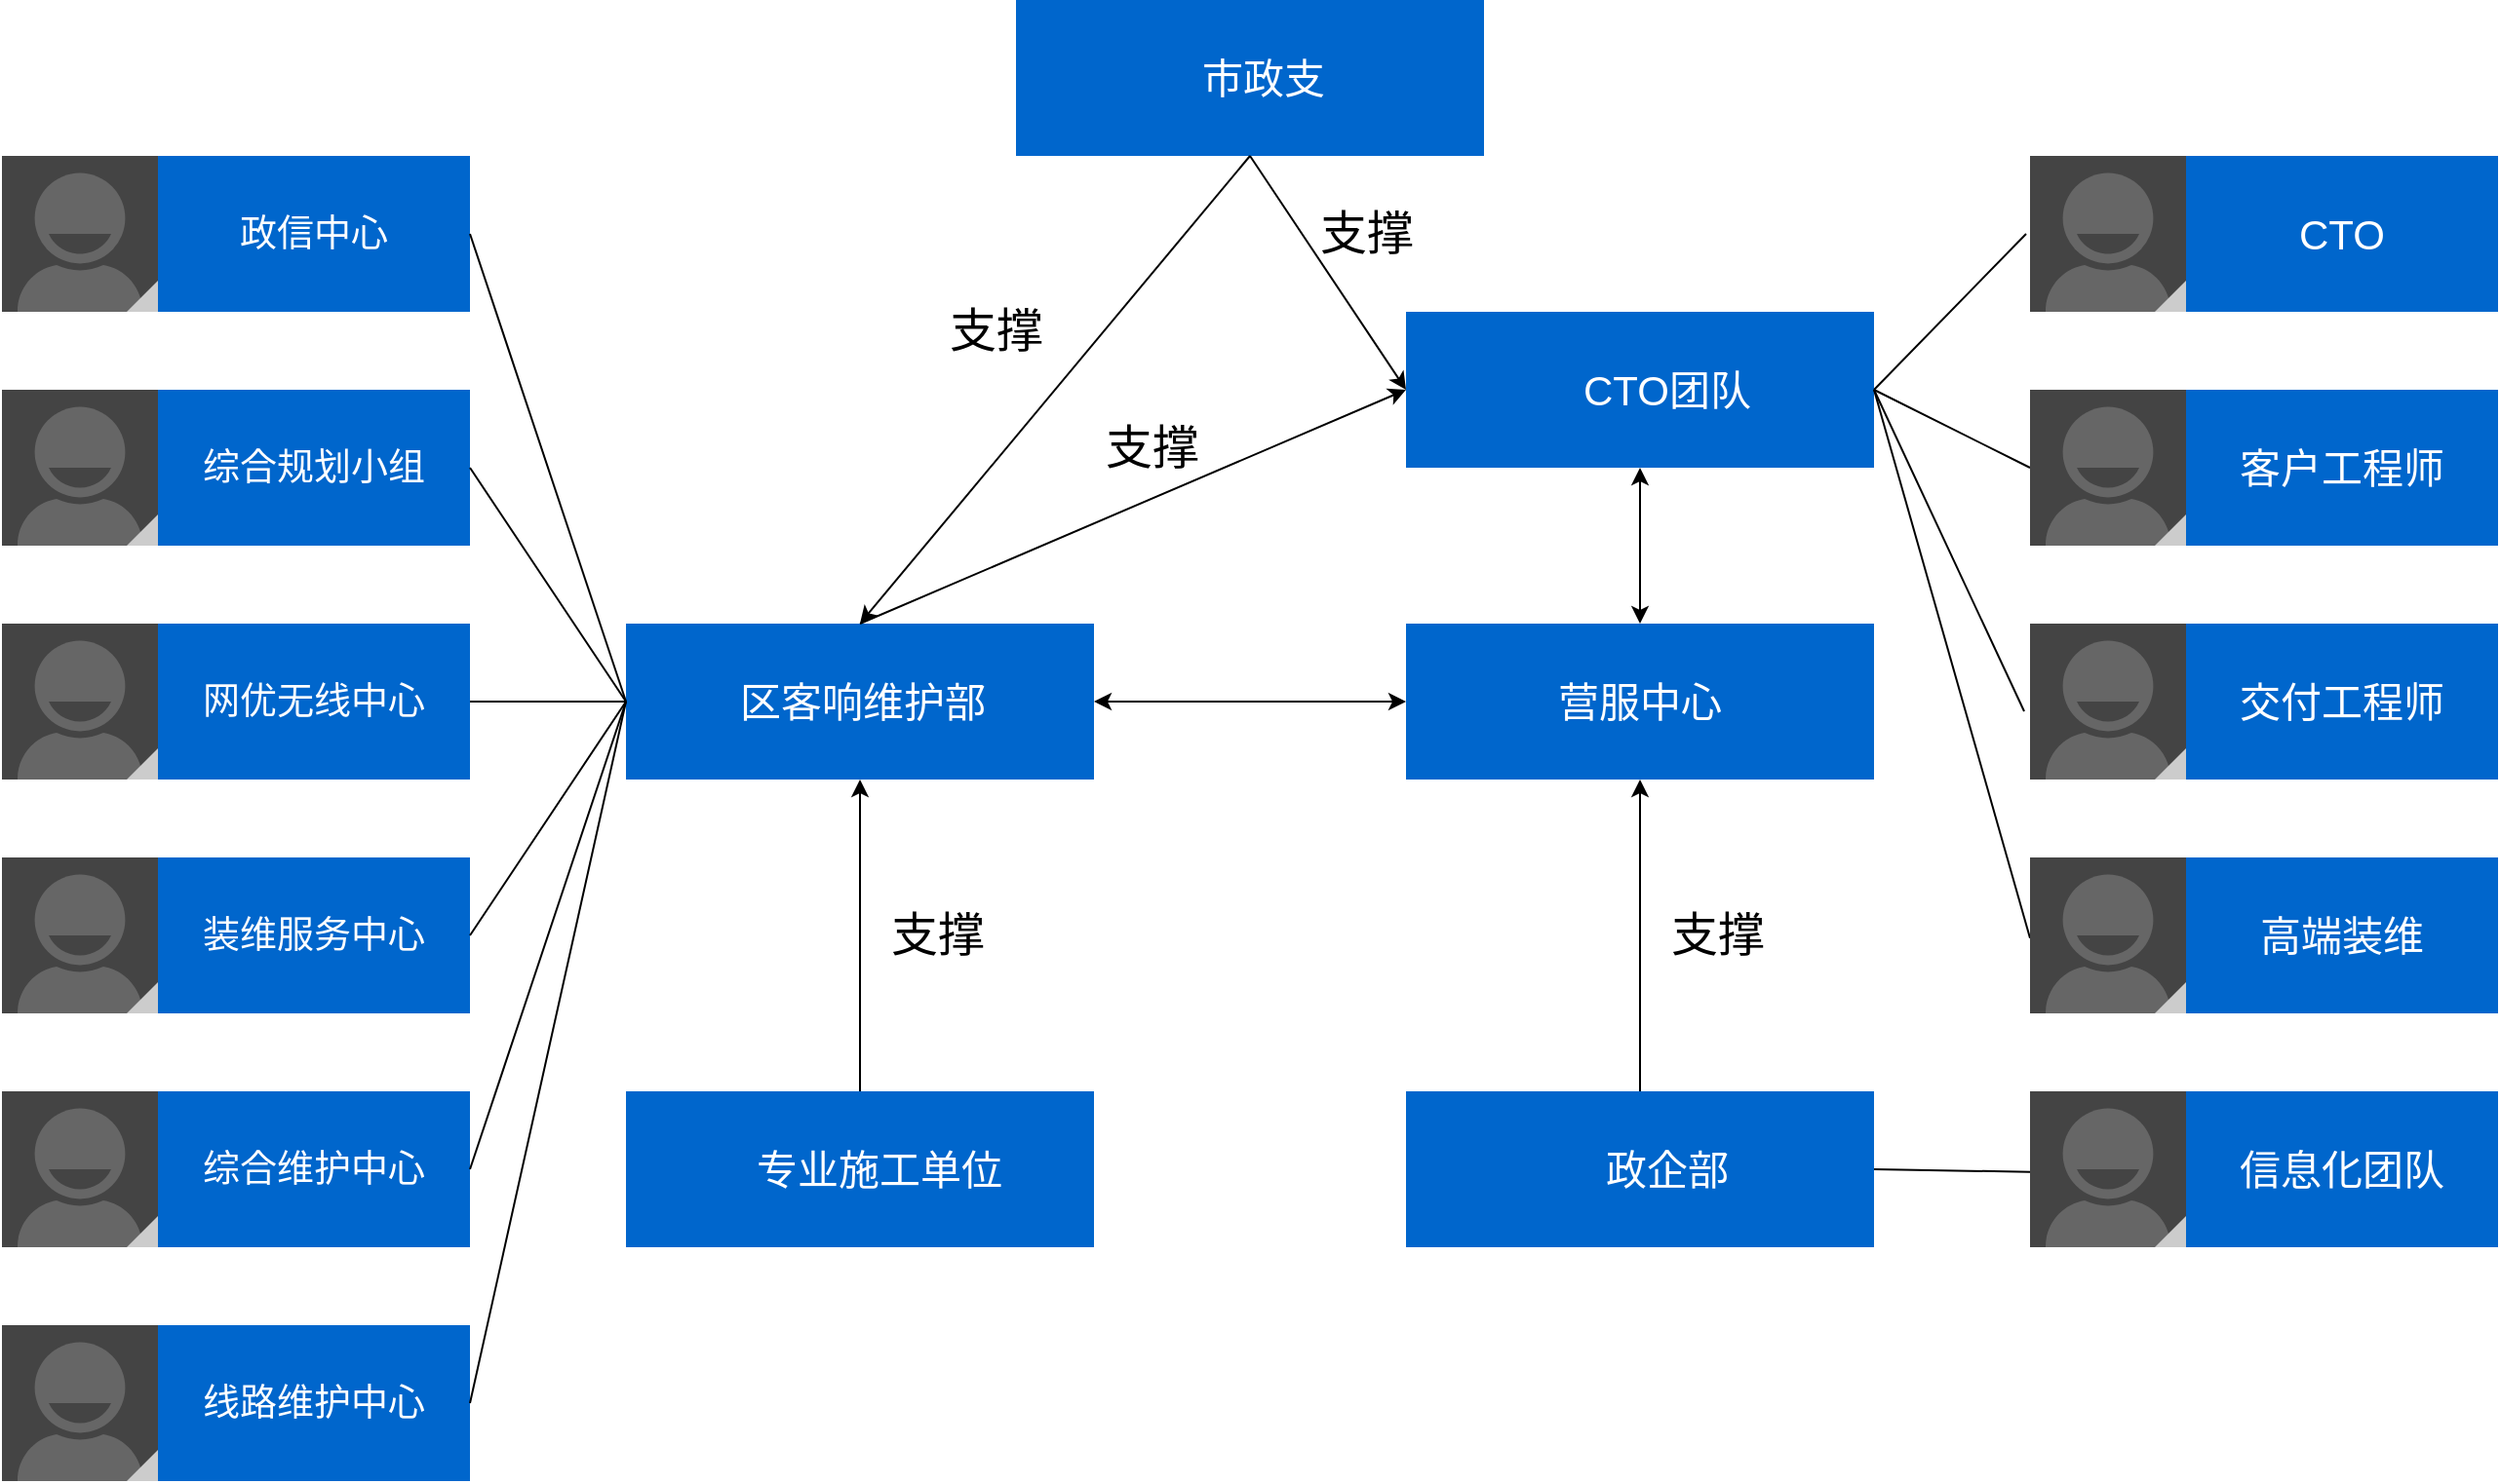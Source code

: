 <mxfile version="14.7.6" type="github"><diagram id="mZoeGFBJd2qPmY7S9i2l" name="第 1 页"><mxGraphModel dx="2222" dy="761" grid="0" gridSize="10" guides="0" tooltips="1" connect="1" arrows="1" fold="1" page="0" pageScale="1" pageWidth="827" pageHeight="1169" math="0" shadow="0"><root><mxCell id="0"/><mxCell id="1" parent="0"/><mxCell id="Q5Fud4AHKC7Yzbmz-aem-5" value="" style="group" vertex="1" connectable="0" parent="1"><mxGeometry x="-560" y="120" width="240" height="80" as="geometry"/></mxCell><mxCell id="Q5Fud4AHKC7Yzbmz-aem-1" value="" style="verticalLabelPosition=bottom;verticalAlign=top;html=1;shadow=0;dashed=0;strokeWidth=1;shape=mxgraph.android.contact_badge_normal;" vertex="1" parent="Q5Fud4AHKC7Yzbmz-aem-5"><mxGeometry width="80" height="80" as="geometry"/></mxCell><mxCell id="Q5Fud4AHKC7Yzbmz-aem-2" value="" style="verticalLabelPosition=bottom;verticalAlign=top;html=1;shadow=0;dashed=0;strokeWidth=1;strokeColor=none;shape=rect;fillColor=#0066CC;" vertex="1" parent="Q5Fud4AHKC7Yzbmz-aem-5"><mxGeometry x="80" width="160" height="80" as="geometry"/></mxCell><mxCell id="Q5Fud4AHKC7Yzbmz-aem-4" value="&lt;font color=&quot;#ffffff&quot; style=&quot;font-size: 19px&quot;&gt;政信中心&lt;/font&gt;" style="text;html=1;strokeColor=none;fillColor=none;align=center;verticalAlign=middle;whiteSpace=wrap;rounded=0;" vertex="1" parent="Q5Fud4AHKC7Yzbmz-aem-5"><mxGeometry x="100" y="20" width="120" height="40" as="geometry"/></mxCell><mxCell id="Q5Fud4AHKC7Yzbmz-aem-10" value="" style="group" vertex="1" connectable="0" parent="1"><mxGeometry x="-40" y="40" width="240" height="80" as="geometry"/></mxCell><mxCell id="Q5Fud4AHKC7Yzbmz-aem-8" value="" style="verticalLabelPosition=bottom;verticalAlign=top;html=1;shadow=0;dashed=0;strokeWidth=1;strokeColor=none;shape=rect;fillColor=#0066CC;" vertex="1" parent="Q5Fud4AHKC7Yzbmz-aem-10"><mxGeometry width="240" height="80" as="geometry"/></mxCell><mxCell id="Q5Fud4AHKC7Yzbmz-aem-9" value="&lt;font color=&quot;#ffffff&quot; style=&quot;font-size: 21px&quot;&gt;市政支&lt;/font&gt;" style="text;html=1;strokeColor=none;fillColor=none;align=center;verticalAlign=middle;whiteSpace=wrap;rounded=0;" vertex="1" parent="Q5Fud4AHKC7Yzbmz-aem-10"><mxGeometry x="74" y="20" width="120" height="40" as="geometry"/></mxCell><mxCell id="Q5Fud4AHKC7Yzbmz-aem-38" value="" style="group" vertex="1" connectable="0" parent="Q5Fud4AHKC7Yzbmz-aem-10"><mxGeometry width="240" height="80" as="geometry"/></mxCell><mxCell id="Q5Fud4AHKC7Yzbmz-aem-39" value="" style="verticalLabelPosition=bottom;verticalAlign=top;html=1;shadow=0;dashed=0;strokeWidth=1;strokeColor=none;shape=rect;fillColor=#0066CC;" vertex="1" parent="Q5Fud4AHKC7Yzbmz-aem-38"><mxGeometry width="240" height="80" as="geometry"/></mxCell><mxCell id="Q5Fud4AHKC7Yzbmz-aem-40" value="&lt;font color=&quot;#ffffff&quot; style=&quot;font-size: 21px&quot;&gt;市政支&lt;/font&gt;" style="text;html=1;strokeColor=none;fillColor=none;align=center;verticalAlign=middle;whiteSpace=wrap;rounded=0;" vertex="1" parent="Q5Fud4AHKC7Yzbmz-aem-38"><mxGeometry x="60" y="20" width="134" height="40" as="geometry"/></mxCell><mxCell id="Q5Fud4AHKC7Yzbmz-aem-31" value="" style="group" vertex="1" connectable="0" parent="1"><mxGeometry x="160" y="200" width="240" height="80" as="geometry"/></mxCell><mxCell id="Q5Fud4AHKC7Yzbmz-aem-24" value="" style="verticalLabelPosition=bottom;verticalAlign=top;html=1;shadow=0;dashed=0;strokeWidth=1;strokeColor=none;shape=rect;fillColor=#0066CC;" vertex="1" parent="Q5Fud4AHKC7Yzbmz-aem-31"><mxGeometry width="240" height="80" as="geometry"/></mxCell><mxCell id="Q5Fud4AHKC7Yzbmz-aem-25" value="&lt;font color=&quot;#ffffff&quot; style=&quot;font-size: 21px&quot;&gt;CTO团队&lt;/font&gt;" style="text;html=1;strokeColor=none;fillColor=none;align=center;verticalAlign=middle;whiteSpace=wrap;rounded=0;" vertex="1" parent="Q5Fud4AHKC7Yzbmz-aem-31"><mxGeometry x="74" y="20" width="120" height="40" as="geometry"/></mxCell><mxCell id="Q5Fud4AHKC7Yzbmz-aem-33" value="" style="group" vertex="1" connectable="0" parent="1"><mxGeometry x="160" y="600" width="240" height="80" as="geometry"/></mxCell><mxCell id="Q5Fud4AHKC7Yzbmz-aem-20" value="" style="verticalLabelPosition=bottom;verticalAlign=top;html=1;shadow=0;dashed=0;strokeWidth=1;strokeColor=none;shape=rect;fillColor=#0066CC;" vertex="1" parent="Q5Fud4AHKC7Yzbmz-aem-33"><mxGeometry width="240" height="80" as="geometry"/></mxCell><mxCell id="Q5Fud4AHKC7Yzbmz-aem-21" value="&lt;font color=&quot;#ffffff&quot; style=&quot;font-size: 21px&quot;&gt;政企部&lt;/font&gt;" style="text;html=1;strokeColor=none;fillColor=none;align=center;verticalAlign=middle;whiteSpace=wrap;rounded=0;" vertex="1" parent="Q5Fud4AHKC7Yzbmz-aem-33"><mxGeometry x="74" y="20" width="120" height="40" as="geometry"/></mxCell><mxCell id="Q5Fud4AHKC7Yzbmz-aem-34" value="" style="group" vertex="1" connectable="0" parent="1"><mxGeometry x="-240" y="600" width="240" height="80" as="geometry"/></mxCell><mxCell id="Q5Fud4AHKC7Yzbmz-aem-18" value="" style="verticalLabelPosition=bottom;verticalAlign=top;html=1;shadow=0;dashed=0;strokeWidth=1;strokeColor=none;shape=rect;fillColor=#0066CC;" vertex="1" parent="Q5Fud4AHKC7Yzbmz-aem-34"><mxGeometry width="240" height="80" as="geometry"/></mxCell><mxCell id="Q5Fud4AHKC7Yzbmz-aem-19" value="&lt;font color=&quot;#ffffff&quot; style=&quot;font-size: 21px&quot;&gt;专业施工单位&lt;/font&gt;" style="text;html=1;strokeColor=none;fillColor=none;align=center;verticalAlign=middle;whiteSpace=wrap;rounded=0;" vertex="1" parent="Q5Fud4AHKC7Yzbmz-aem-34"><mxGeometry x="50" y="20" width="160" height="40" as="geometry"/></mxCell><mxCell id="Q5Fud4AHKC7Yzbmz-aem-41" value="" style="group" vertex="1" connectable="0" parent="1"><mxGeometry x="-240" y="360" width="240" height="80" as="geometry"/></mxCell><mxCell id="Q5Fud4AHKC7Yzbmz-aem-28" value="" style="verticalLabelPosition=bottom;verticalAlign=top;html=1;shadow=0;dashed=0;strokeWidth=1;strokeColor=none;shape=rect;fillColor=#0066CC;" vertex="1" parent="Q5Fud4AHKC7Yzbmz-aem-41"><mxGeometry width="240" height="80" as="geometry"/></mxCell><mxCell id="Q5Fud4AHKC7Yzbmz-aem-29" value="&lt;font color=&quot;#ffffff&quot; style=&quot;font-size: 21px&quot;&gt;区客响维护部&lt;/font&gt;" style="text;html=1;strokeColor=none;fillColor=none;align=center;verticalAlign=middle;whiteSpace=wrap;rounded=0;" vertex="1" parent="Q5Fud4AHKC7Yzbmz-aem-41"><mxGeometry x="40" y="20" width="163" height="40" as="geometry"/></mxCell><mxCell id="Q5Fud4AHKC7Yzbmz-aem-42" value="" style="group" vertex="1" connectable="0" parent="1"><mxGeometry x="160" y="360" width="240" height="80" as="geometry"/></mxCell><mxCell id="Q5Fud4AHKC7Yzbmz-aem-12" value="" style="verticalLabelPosition=bottom;verticalAlign=top;html=1;shadow=0;dashed=0;strokeWidth=1;strokeColor=none;shape=rect;fillColor=#0066CC;" vertex="1" parent="Q5Fud4AHKC7Yzbmz-aem-42"><mxGeometry width="240" height="80" as="geometry"/></mxCell><mxCell id="Q5Fud4AHKC7Yzbmz-aem-13" value="&lt;font color=&quot;#ffffff&quot; style=&quot;font-size: 21px&quot;&gt;营服中心&lt;/font&gt;" style="text;html=1;strokeColor=none;fillColor=none;align=center;verticalAlign=middle;whiteSpace=wrap;rounded=0;" vertex="1" parent="Q5Fud4AHKC7Yzbmz-aem-42"><mxGeometry x="60" y="20" width="120" height="40" as="geometry"/></mxCell><mxCell id="Q5Fud4AHKC7Yzbmz-aem-45" value="" style="group" vertex="1" connectable="0" parent="1"><mxGeometry x="-560" y="240" width="240" height="80" as="geometry"/></mxCell><mxCell id="Q5Fud4AHKC7Yzbmz-aem-46" value="" style="verticalLabelPosition=bottom;verticalAlign=top;html=1;shadow=0;dashed=0;strokeWidth=1;shape=mxgraph.android.contact_badge_normal;" vertex="1" parent="Q5Fud4AHKC7Yzbmz-aem-45"><mxGeometry width="80" height="80" as="geometry"/></mxCell><mxCell id="Q5Fud4AHKC7Yzbmz-aem-47" value="" style="verticalLabelPosition=bottom;verticalAlign=top;html=1;shadow=0;dashed=0;strokeWidth=1;strokeColor=none;shape=rect;fillColor=#0066CC;" vertex="1" parent="Q5Fud4AHKC7Yzbmz-aem-45"><mxGeometry x="80" width="160" height="80" as="geometry"/></mxCell><mxCell id="Q5Fud4AHKC7Yzbmz-aem-48" value="&lt;font color=&quot;#ffffff&quot; style=&quot;font-size: 19px&quot;&gt;综合规划小组&lt;/font&gt;" style="text;html=1;strokeColor=none;fillColor=none;align=center;verticalAlign=middle;whiteSpace=wrap;rounded=0;fontSize=19;" vertex="1" parent="Q5Fud4AHKC7Yzbmz-aem-45"><mxGeometry x="100" y="20" width="120" height="40" as="geometry"/></mxCell><mxCell id="Q5Fud4AHKC7Yzbmz-aem-49" value="" style="group" vertex="1" connectable="0" parent="1"><mxGeometry x="-560" y="360" width="240" height="80" as="geometry"/></mxCell><mxCell id="Q5Fud4AHKC7Yzbmz-aem-50" value="" style="verticalLabelPosition=bottom;verticalAlign=top;html=1;shadow=0;dashed=0;strokeWidth=1;shape=mxgraph.android.contact_badge_normal;" vertex="1" parent="Q5Fud4AHKC7Yzbmz-aem-49"><mxGeometry width="80" height="80" as="geometry"/></mxCell><mxCell id="Q5Fud4AHKC7Yzbmz-aem-51" value="" style="verticalLabelPosition=bottom;verticalAlign=top;html=1;shadow=0;dashed=0;strokeWidth=1;strokeColor=none;shape=rect;fillColor=#0066CC;" vertex="1" parent="Q5Fud4AHKC7Yzbmz-aem-49"><mxGeometry x="80" width="160" height="80" as="geometry"/></mxCell><mxCell id="Q5Fud4AHKC7Yzbmz-aem-52" value="&lt;font color=&quot;#ffffff&quot; style=&quot;font-size: 19px&quot;&gt;网优无线中心&lt;/font&gt;" style="text;html=1;strokeColor=none;fillColor=none;align=center;verticalAlign=middle;whiteSpace=wrap;rounded=0;" vertex="1" parent="Q5Fud4AHKC7Yzbmz-aem-49"><mxGeometry x="100" y="20" width="120" height="40" as="geometry"/></mxCell><mxCell id="Q5Fud4AHKC7Yzbmz-aem-53" value="" style="group" vertex="1" connectable="0" parent="1"><mxGeometry x="-560" y="480" width="240" height="80" as="geometry"/></mxCell><mxCell id="Q5Fud4AHKC7Yzbmz-aem-54" value="" style="verticalLabelPosition=bottom;verticalAlign=top;html=1;shadow=0;dashed=0;strokeWidth=1;shape=mxgraph.android.contact_badge_normal;" vertex="1" parent="Q5Fud4AHKC7Yzbmz-aem-53"><mxGeometry width="80" height="80" as="geometry"/></mxCell><mxCell id="Q5Fud4AHKC7Yzbmz-aem-55" value="" style="verticalLabelPosition=bottom;verticalAlign=top;html=1;shadow=0;dashed=0;strokeWidth=1;strokeColor=none;shape=rect;fillColor=#0066CC;" vertex="1" parent="Q5Fud4AHKC7Yzbmz-aem-53"><mxGeometry x="80" width="160" height="80" as="geometry"/></mxCell><mxCell id="Q5Fud4AHKC7Yzbmz-aem-56" value="&lt;font color=&quot;#ffffff&quot; style=&quot;font-size: 19px&quot;&gt;装维服务中心&lt;/font&gt;" style="text;html=1;strokeColor=none;fillColor=none;align=center;verticalAlign=middle;whiteSpace=wrap;rounded=0;" vertex="1" parent="Q5Fud4AHKC7Yzbmz-aem-53"><mxGeometry x="100" y="20" width="120" height="40" as="geometry"/></mxCell><mxCell id="Q5Fud4AHKC7Yzbmz-aem-57" value="" style="group" vertex="1" connectable="0" parent="1"><mxGeometry x="-560" y="600" width="240" height="80" as="geometry"/></mxCell><mxCell id="Q5Fud4AHKC7Yzbmz-aem-58" value="" style="verticalLabelPosition=bottom;verticalAlign=top;html=1;shadow=0;dashed=0;strokeWidth=1;shape=mxgraph.android.contact_badge_normal;" vertex="1" parent="Q5Fud4AHKC7Yzbmz-aem-57"><mxGeometry width="80" height="80" as="geometry"/></mxCell><mxCell id="Q5Fud4AHKC7Yzbmz-aem-59" value="" style="verticalLabelPosition=bottom;verticalAlign=top;html=1;shadow=0;dashed=0;strokeWidth=1;strokeColor=none;shape=rect;fillColor=#0066CC;" vertex="1" parent="Q5Fud4AHKC7Yzbmz-aem-57"><mxGeometry x="80" width="160" height="80" as="geometry"/></mxCell><mxCell id="Q5Fud4AHKC7Yzbmz-aem-60" value="&lt;font color=&quot;#ffffff&quot; style=&quot;font-size: 19px&quot;&gt;综合维护中心&lt;/font&gt;" style="text;html=1;strokeColor=none;fillColor=none;align=center;verticalAlign=middle;whiteSpace=wrap;rounded=0;" vertex="1" parent="Q5Fud4AHKC7Yzbmz-aem-57"><mxGeometry x="100" y="20" width="120" height="40" as="geometry"/></mxCell><mxCell id="Q5Fud4AHKC7Yzbmz-aem-61" value="" style="group" vertex="1" connectable="0" parent="1"><mxGeometry x="480" y="600" width="240" height="80" as="geometry"/></mxCell><mxCell id="Q5Fud4AHKC7Yzbmz-aem-62" value="" style="verticalLabelPosition=bottom;verticalAlign=top;html=1;shadow=0;dashed=0;strokeWidth=1;shape=mxgraph.android.contact_badge_normal;" vertex="1" parent="Q5Fud4AHKC7Yzbmz-aem-61"><mxGeometry width="80" height="80" as="geometry"/></mxCell><mxCell id="Q5Fud4AHKC7Yzbmz-aem-63" value="" style="verticalLabelPosition=bottom;verticalAlign=top;html=1;shadow=0;dashed=0;strokeWidth=1;strokeColor=none;shape=rect;fillColor=#0066CC;" vertex="1" parent="Q5Fud4AHKC7Yzbmz-aem-61"><mxGeometry x="80" width="160" height="80" as="geometry"/></mxCell><mxCell id="Q5Fud4AHKC7Yzbmz-aem-64" value="&lt;font color=&quot;#ffffff&quot; style=&quot;font-size: 21px&quot;&gt;信息化团队&lt;/font&gt;" style="text;html=1;strokeColor=none;fillColor=none;align=center;verticalAlign=middle;whiteSpace=wrap;rounded=0;" vertex="1" parent="Q5Fud4AHKC7Yzbmz-aem-61"><mxGeometry x="100" y="20" width="120" height="40" as="geometry"/></mxCell><mxCell id="Q5Fud4AHKC7Yzbmz-aem-65" value="" style="group" vertex="1" connectable="0" parent="1"><mxGeometry x="-560" y="720" width="240" height="80" as="geometry"/></mxCell><mxCell id="Q5Fud4AHKC7Yzbmz-aem-66" value="" style="verticalLabelPosition=bottom;verticalAlign=top;html=1;shadow=0;dashed=0;strokeWidth=1;shape=mxgraph.android.contact_badge_normal;" vertex="1" parent="Q5Fud4AHKC7Yzbmz-aem-65"><mxGeometry width="80" height="80" as="geometry"/></mxCell><mxCell id="Q5Fud4AHKC7Yzbmz-aem-67" value="" style="verticalLabelPosition=bottom;verticalAlign=top;html=1;shadow=0;dashed=0;strokeWidth=1;strokeColor=none;shape=rect;fillColor=#0066CC;" vertex="1" parent="Q5Fud4AHKC7Yzbmz-aem-65"><mxGeometry x="80" width="160" height="80" as="geometry"/></mxCell><mxCell id="Q5Fud4AHKC7Yzbmz-aem-68" value="&lt;font color=&quot;#ffffff&quot; style=&quot;font-size: 19px&quot;&gt;线路维护中心&lt;br&gt;&lt;/font&gt;" style="text;html=1;strokeColor=none;fillColor=none;align=center;verticalAlign=middle;whiteSpace=wrap;rounded=0;" vertex="1" parent="Q5Fud4AHKC7Yzbmz-aem-65"><mxGeometry x="100" y="20" width="120" height="40" as="geometry"/></mxCell><mxCell id="Q5Fud4AHKC7Yzbmz-aem-71" value="" style="endArrow=none;html=1;exitX=1;exitY=0.5;exitDx=0;exitDy=0;entryX=0;entryY=0.517;entryDx=0;entryDy=0;entryPerimeter=0;" edge="1" parent="1" source="Q5Fud4AHKC7Yzbmz-aem-24" target="Q5Fud4AHKC7Yzbmz-aem-98"><mxGeometry width="50" height="50" relative="1" as="geometry"><mxPoint x="-150" y="270" as="sourcePoint"/><mxPoint x="490" y="530" as="targetPoint"/></mxGeometry></mxCell><mxCell id="Q5Fud4AHKC7Yzbmz-aem-72" value="" style="endArrow=none;html=1;exitX=1;exitY=0.5;exitDx=0;exitDy=0;" edge="1" parent="1" source="Q5Fud4AHKC7Yzbmz-aem-24"><mxGeometry width="50" height="50" relative="1" as="geometry"><mxPoint x="-140" y="280" as="sourcePoint"/><mxPoint x="480" y="280" as="targetPoint"/></mxGeometry></mxCell><mxCell id="Q5Fud4AHKC7Yzbmz-aem-73" value="" style="endArrow=none;html=1;exitX=1;exitY=0.5;exitDx=0;exitDy=0;" edge="1" parent="1" source="Q5Fud4AHKC7Yzbmz-aem-24"><mxGeometry width="50" height="50" relative="1" as="geometry"><mxPoint x="320" y="170" as="sourcePoint"/><mxPoint x="478" y="160" as="targetPoint"/></mxGeometry></mxCell><mxCell id="Q5Fud4AHKC7Yzbmz-aem-74" value="" style="endArrow=none;html=1;entryX=0;entryY=0.517;entryDx=0;entryDy=0;entryPerimeter=0;exitX=1;exitY=0.5;exitDx=0;exitDy=0;" edge="1" parent="1" source="Q5Fud4AHKC7Yzbmz-aem-20" target="Q5Fud4AHKC7Yzbmz-aem-62"><mxGeometry width="50" height="50" relative="1" as="geometry"><mxPoint x="-120" y="300" as="sourcePoint"/><mxPoint x="-70" y="250" as="targetPoint"/></mxGeometry></mxCell><mxCell id="Q5Fud4AHKC7Yzbmz-aem-75" value="" style="endArrow=none;html=1;entryX=1;entryY=0.5;entryDx=0;entryDy=0;" edge="1" parent="1" target="Q5Fud4AHKC7Yzbmz-aem-67"><mxGeometry width="50" height="50" relative="1" as="geometry"><mxPoint x="-240" y="400" as="sourcePoint"/><mxPoint x="-60" y="260" as="targetPoint"/></mxGeometry></mxCell><mxCell id="Q5Fud4AHKC7Yzbmz-aem-76" value="" style="endArrow=none;html=1;entryX=1;entryY=0.5;entryDx=0;entryDy=0;exitX=0;exitY=0.5;exitDx=0;exitDy=0;" edge="1" parent="1" source="Q5Fud4AHKC7Yzbmz-aem-28" target="Q5Fud4AHKC7Yzbmz-aem-59"><mxGeometry width="50" height="50" relative="1" as="geometry"><mxPoint x="-100" y="320" as="sourcePoint"/><mxPoint x="-50" y="270" as="targetPoint"/></mxGeometry></mxCell><mxCell id="Q5Fud4AHKC7Yzbmz-aem-77" value="" style="endArrow=none;html=1;entryX=1;entryY=0.5;entryDx=0;entryDy=0;exitX=0;exitY=0.5;exitDx=0;exitDy=0;" edge="1" parent="1" source="Q5Fud4AHKC7Yzbmz-aem-28" target="Q5Fud4AHKC7Yzbmz-aem-55"><mxGeometry width="50" height="50" relative="1" as="geometry"><mxPoint x="-90" y="330" as="sourcePoint"/><mxPoint x="-40" y="280" as="targetPoint"/></mxGeometry></mxCell><mxCell id="Q5Fud4AHKC7Yzbmz-aem-78" value="" style="endArrow=none;html=1;entryX=1;entryY=0.5;entryDx=0;entryDy=0;exitX=0;exitY=0.5;exitDx=0;exitDy=0;" edge="1" parent="1" source="Q5Fud4AHKC7Yzbmz-aem-28" target="Q5Fud4AHKC7Yzbmz-aem-51"><mxGeometry width="50" height="50" relative="1" as="geometry"><mxPoint x="-80" y="340" as="sourcePoint"/><mxPoint x="-30" y="290" as="targetPoint"/></mxGeometry></mxCell><mxCell id="Q5Fud4AHKC7Yzbmz-aem-79" value="" style="endArrow=none;html=1;entryX=1;entryY=0.5;entryDx=0;entryDy=0;exitX=0;exitY=0.5;exitDx=0;exitDy=0;" edge="1" parent="1" source="Q5Fud4AHKC7Yzbmz-aem-28" target="Q5Fud4AHKC7Yzbmz-aem-47"><mxGeometry width="50" height="50" relative="1" as="geometry"><mxPoint x="-70" y="350" as="sourcePoint"/><mxPoint x="-20" y="300" as="targetPoint"/></mxGeometry></mxCell><mxCell id="Q5Fud4AHKC7Yzbmz-aem-80" value="" style="endArrow=none;html=1;entryX=1;entryY=0.5;entryDx=0;entryDy=0;exitX=0;exitY=0.5;exitDx=0;exitDy=0;" edge="1" parent="1" source="Q5Fud4AHKC7Yzbmz-aem-28" target="Q5Fud4AHKC7Yzbmz-aem-2"><mxGeometry width="50" height="50" relative="1" as="geometry"><mxPoint x="-60" y="360" as="sourcePoint"/><mxPoint x="-10" y="310" as="targetPoint"/></mxGeometry></mxCell><mxCell id="Q5Fud4AHKC7Yzbmz-aem-81" value="" style="endArrow=classic;html=1;exitX=0.5;exitY=1;exitDx=0;exitDy=0;entryX=0.5;entryY=0;entryDx=0;entryDy=0;" edge="1" parent="1" source="Q5Fud4AHKC7Yzbmz-aem-39" target="Q5Fud4AHKC7Yzbmz-aem-28"><mxGeometry width="50" height="50" relative="1" as="geometry"><mxPoint x="-260" y="80" as="sourcePoint"/><mxPoint x="-210" y="30" as="targetPoint"/></mxGeometry></mxCell><mxCell id="Q5Fud4AHKC7Yzbmz-aem-82" value="" style="endArrow=classic;html=1;entryX=0;entryY=0.5;entryDx=0;entryDy=0;" edge="1" parent="1" target="Q5Fud4AHKC7Yzbmz-aem-24"><mxGeometry width="50" height="50" relative="1" as="geometry"><mxPoint x="-120" y="360" as="sourcePoint"/><mxPoint x="-200" y="40" as="targetPoint"/></mxGeometry></mxCell><mxCell id="Q5Fud4AHKC7Yzbmz-aem-83" value="" style="endArrow=classic;html=1;entryX=0.5;entryY=1;entryDx=0;entryDy=0;exitX=0.5;exitY=0;exitDx=0;exitDy=0;" edge="1" parent="1" source="Q5Fud4AHKC7Yzbmz-aem-20" target="Q5Fud4AHKC7Yzbmz-aem-12"><mxGeometry width="50" height="50" relative="1" as="geometry"><mxPoint x="-240" y="100" as="sourcePoint"/><mxPoint x="-190" y="50" as="targetPoint"/></mxGeometry></mxCell><mxCell id="Q5Fud4AHKC7Yzbmz-aem-84" value="" style="endArrow=classic;html=1;entryX=0.5;entryY=1;entryDx=0;entryDy=0;exitX=0.5;exitY=0;exitDx=0;exitDy=0;" edge="1" parent="1" source="Q5Fud4AHKC7Yzbmz-aem-18" target="Q5Fud4AHKC7Yzbmz-aem-28"><mxGeometry width="50" height="50" relative="1" as="geometry"><mxPoint x="-230" y="110" as="sourcePoint"/><mxPoint x="-180" y="60" as="targetPoint"/></mxGeometry></mxCell><mxCell id="Q5Fud4AHKC7Yzbmz-aem-85" value="" style="group" vertex="1" connectable="0" parent="1"><mxGeometry x="480" y="120" width="240" height="80" as="geometry"/></mxCell><mxCell id="Q5Fud4AHKC7Yzbmz-aem-86" value="" style="verticalLabelPosition=bottom;verticalAlign=top;html=1;shadow=0;dashed=0;strokeWidth=1;shape=mxgraph.android.contact_badge_normal;" vertex="1" parent="Q5Fud4AHKC7Yzbmz-aem-85"><mxGeometry width="80" height="80" as="geometry"/></mxCell><mxCell id="Q5Fud4AHKC7Yzbmz-aem-87" value="" style="verticalLabelPosition=bottom;verticalAlign=top;html=1;shadow=0;dashed=0;strokeWidth=1;strokeColor=none;shape=rect;fillColor=#0066CC;" vertex="1" parent="Q5Fud4AHKC7Yzbmz-aem-85"><mxGeometry x="80" width="160" height="80" as="geometry"/></mxCell><mxCell id="Q5Fud4AHKC7Yzbmz-aem-88" value="&lt;font color=&quot;#ffffff&quot; style=&quot;font-size: 21px&quot;&gt;CTO&lt;/font&gt;" style="text;html=1;strokeColor=none;fillColor=none;align=center;verticalAlign=middle;whiteSpace=wrap;rounded=0;" vertex="1" parent="Q5Fud4AHKC7Yzbmz-aem-85"><mxGeometry x="100" y="20" width="120" height="40" as="geometry"/></mxCell><mxCell id="Q5Fud4AHKC7Yzbmz-aem-89" value="" style="group" vertex="1" connectable="0" parent="1"><mxGeometry x="480" y="240" width="240" height="80" as="geometry"/></mxCell><mxCell id="Q5Fud4AHKC7Yzbmz-aem-90" value="" style="verticalLabelPosition=bottom;verticalAlign=top;html=1;shadow=0;dashed=0;strokeWidth=1;shape=mxgraph.android.contact_badge_normal;" vertex="1" parent="Q5Fud4AHKC7Yzbmz-aem-89"><mxGeometry width="80" height="80" as="geometry"/></mxCell><mxCell id="Q5Fud4AHKC7Yzbmz-aem-91" value="" style="verticalLabelPosition=bottom;verticalAlign=top;html=1;shadow=0;dashed=0;strokeWidth=1;strokeColor=none;shape=rect;fillColor=#0066CC;" vertex="1" parent="Q5Fud4AHKC7Yzbmz-aem-89"><mxGeometry x="80" width="160" height="80" as="geometry"/></mxCell><mxCell id="Q5Fud4AHKC7Yzbmz-aem-92" value="&lt;font color=&quot;#ffffff&quot; style=&quot;font-size: 21px&quot;&gt;客户工程师&lt;/font&gt;" style="text;html=1;strokeColor=none;fillColor=none;align=center;verticalAlign=middle;whiteSpace=wrap;rounded=0;" vertex="1" parent="Q5Fud4AHKC7Yzbmz-aem-89"><mxGeometry x="100" y="20" width="120" height="40" as="geometry"/></mxCell><mxCell id="Q5Fud4AHKC7Yzbmz-aem-93" value="" style="group" vertex="1" connectable="0" parent="1"><mxGeometry x="480" y="360" width="240" height="80" as="geometry"/></mxCell><mxCell id="Q5Fud4AHKC7Yzbmz-aem-94" value="" style="verticalLabelPosition=bottom;verticalAlign=top;html=1;shadow=0;dashed=0;strokeWidth=1;shape=mxgraph.android.contact_badge_normal;" vertex="1" parent="Q5Fud4AHKC7Yzbmz-aem-93"><mxGeometry width="80" height="80" as="geometry"/></mxCell><mxCell id="Q5Fud4AHKC7Yzbmz-aem-95" value="" style="verticalLabelPosition=bottom;verticalAlign=top;html=1;shadow=0;dashed=0;strokeWidth=1;strokeColor=none;shape=rect;fillColor=#0066CC;" vertex="1" parent="Q5Fud4AHKC7Yzbmz-aem-93"><mxGeometry x="80" width="160" height="80" as="geometry"/></mxCell><mxCell id="Q5Fud4AHKC7Yzbmz-aem-96" value="&lt;font color=&quot;#ffffff&quot; style=&quot;font-size: 21px&quot;&gt;交付工程师&lt;/font&gt;" style="text;html=1;strokeColor=none;fillColor=none;align=center;verticalAlign=middle;whiteSpace=wrap;rounded=0;" vertex="1" parent="Q5Fud4AHKC7Yzbmz-aem-93"><mxGeometry x="100" y="20" width="120" height="40" as="geometry"/></mxCell><mxCell id="Q5Fud4AHKC7Yzbmz-aem-97" value="" style="group" vertex="1" connectable="0" parent="1"><mxGeometry x="480" y="480" width="240" height="80" as="geometry"/></mxCell><mxCell id="Q5Fud4AHKC7Yzbmz-aem-98" value="" style="verticalLabelPosition=bottom;verticalAlign=top;html=1;shadow=0;dashed=0;strokeWidth=1;shape=mxgraph.android.contact_badge_normal;" vertex="1" parent="Q5Fud4AHKC7Yzbmz-aem-97"><mxGeometry width="80" height="80" as="geometry"/></mxCell><mxCell id="Q5Fud4AHKC7Yzbmz-aem-99" value="" style="verticalLabelPosition=bottom;verticalAlign=top;html=1;shadow=0;dashed=0;strokeWidth=1;strokeColor=none;shape=rect;fillColor=#0066CC;" vertex="1" parent="Q5Fud4AHKC7Yzbmz-aem-97"><mxGeometry x="80" width="160" height="80" as="geometry"/></mxCell><mxCell id="Q5Fud4AHKC7Yzbmz-aem-100" value="&lt;font color=&quot;#ffffff&quot; style=&quot;font-size: 21px&quot;&gt;高端装维&lt;/font&gt;" style="text;html=1;strokeColor=none;fillColor=none;align=center;verticalAlign=middle;whiteSpace=wrap;rounded=0;" vertex="1" parent="Q5Fud4AHKC7Yzbmz-aem-97"><mxGeometry x="100" y="20" width="120" height="40" as="geometry"/></mxCell><mxCell id="Q5Fud4AHKC7Yzbmz-aem-101" value="" style="endArrow=none;html=1;exitX=1;exitY=0.5;exitDx=0;exitDy=0;" edge="1" parent="1" source="Q5Fud4AHKC7Yzbmz-aem-24"><mxGeometry width="50" height="50" relative="1" as="geometry"><mxPoint x="-140" y="280" as="sourcePoint"/><mxPoint x="477" y="405" as="targetPoint"/></mxGeometry></mxCell><mxCell id="Q5Fud4AHKC7Yzbmz-aem-103" value="" style="endArrow=classic;html=1;exitX=0.5;exitY=1;exitDx=0;exitDy=0;" edge="1" parent="1" source="Q5Fud4AHKC7Yzbmz-aem-39"><mxGeometry width="50" height="50" relative="1" as="geometry"><mxPoint x="-160" y="190" as="sourcePoint"/><mxPoint x="160" y="240" as="targetPoint"/></mxGeometry></mxCell><mxCell id="Q5Fud4AHKC7Yzbmz-aem-104" value="&lt;font style=&quot;font-size: 24px&quot;&gt;支撑&lt;/font&gt;" style="text;html=1;strokeColor=none;fillColor=none;align=center;verticalAlign=middle;whiteSpace=wrap;rounded=0;" vertex="1" parent="1"><mxGeometry x="-80" y="200" width="60" height="20" as="geometry"/></mxCell><mxCell id="Q5Fud4AHKC7Yzbmz-aem-105" value="&lt;font style=&quot;font-size: 24px&quot;&gt;支撑&lt;/font&gt;" style="text;html=1;strokeColor=none;fillColor=none;align=center;verticalAlign=middle;whiteSpace=wrap;rounded=0;" vertex="1" parent="1"><mxGeometry x="-110" y="510" width="60" height="20" as="geometry"/></mxCell><mxCell id="Q5Fud4AHKC7Yzbmz-aem-106" value="&lt;font style=&quot;font-size: 24px&quot;&gt;支撑&lt;/font&gt;" style="text;html=1;strokeColor=none;fillColor=none;align=center;verticalAlign=middle;whiteSpace=wrap;rounded=0;" vertex="1" parent="1"><mxGeometry x="110" y="150" width="60" height="20" as="geometry"/></mxCell><mxCell id="Q5Fud4AHKC7Yzbmz-aem-107" value="&lt;font style=&quot;font-size: 24px&quot;&gt;支撑&lt;/font&gt;" style="text;html=1;strokeColor=none;fillColor=none;align=center;verticalAlign=middle;whiteSpace=wrap;rounded=0;" vertex="1" parent="1"><mxGeometry y="260" width="60" height="20" as="geometry"/></mxCell><mxCell id="Q5Fud4AHKC7Yzbmz-aem-114" value="" style="endArrow=classic;startArrow=classic;html=1;entryX=0;entryY=0.5;entryDx=0;entryDy=0;exitX=1;exitY=0.5;exitDx=0;exitDy=0;" edge="1" parent="1" source="Q5Fud4AHKC7Yzbmz-aem-28" target="Q5Fud4AHKC7Yzbmz-aem-12"><mxGeometry width="50" height="50" relative="1" as="geometry"><mxPoint x="-190" y="150" as="sourcePoint"/><mxPoint x="-140" y="100" as="targetPoint"/></mxGeometry></mxCell><mxCell id="Q5Fud4AHKC7Yzbmz-aem-115" value="&lt;font style=&quot;font-size: 24px&quot;&gt;支撑&lt;/font&gt;" style="text;html=1;strokeColor=none;fillColor=none;align=center;verticalAlign=middle;whiteSpace=wrap;rounded=0;" vertex="1" parent="1"><mxGeometry x="290" y="510" width="60" height="20" as="geometry"/></mxCell><mxCell id="Q5Fud4AHKC7Yzbmz-aem-116" value="" style="endArrow=classic;startArrow=classic;html=1;entryX=0.5;entryY=1;entryDx=0;entryDy=0;exitX=0.5;exitY=0;exitDx=0;exitDy=0;" edge="1" parent="1" source="Q5Fud4AHKC7Yzbmz-aem-12" target="Q5Fud4AHKC7Yzbmz-aem-24"><mxGeometry width="50" height="50" relative="1" as="geometry"><mxPoint x="10" y="410" as="sourcePoint"/><mxPoint x="170" y="410" as="targetPoint"/></mxGeometry></mxCell></root></mxGraphModel></diagram></mxfile>